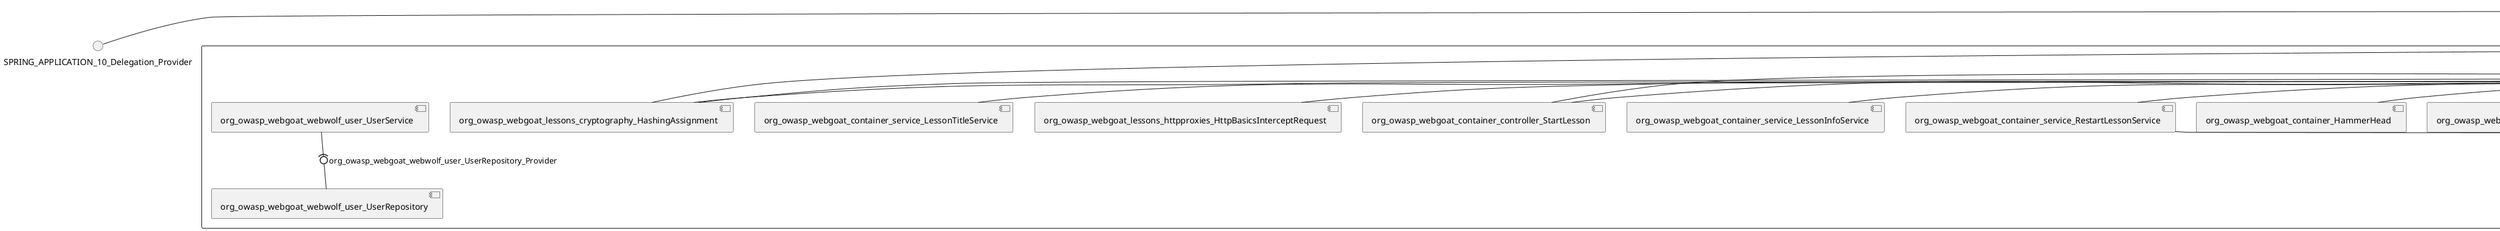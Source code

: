 @startuml
skinparam fixCircleLabelOverlapping true
skinparam componentStyle uml2
() SPRING_APPLICATION_10_Delegation_Provider
() SPRING_APPLICATION_11_Delegation_Provider
() SPRING_APPLICATION_12_Delegation_Provider
() SPRING_APPLICATION_13_Delegation_Provider
() SPRING_APPLICATION_14_Delegation_Provider
() SPRING_APPLICATION_15_Delegation_Provider
() SPRING_APPLICATION_16_Delegation_Provider
() SPRING_APPLICATION_2_Delegation_Provider
() SPRING_APPLICATION_3_Delegation_Provider
() SPRING_APPLICATION_4_Delegation_Provider
() SPRING_APPLICATION_5_Delegation_Provider
() SPRING_APPLICATION_6_Delegation_Provider
() SPRING_APPLICATION_7_Delegation_Provider
() SPRING_APPLICATION_8_Delegation_Provider
() SPRING_APPLICATION_9_Delegation_Provider
() SPRING_APPLICATION_BypassRestrictions_FieldRestrictions_POST_Delegation_Provider
() SPRING_APPLICATION_BypassRestrictions_frontendValidation_POST_Delegation_Provider
() SPRING_APPLICATION_ChromeDevTools_dummy_POST_Delegation_Provider
() SPRING_APPLICATION_ChromeDevTools_network_POST_Delegation_Provider
() SPRING_APPLICATION_CrossSiteScriptingStored_stored_xss_POST_Delegation_Provider
() SPRING_APPLICATION_CrossSiteScriptingStored_stored_xss_follow_up_POST_Delegation_Provider
() SPRING_APPLICATION_CrossSiteScripting_attack1_POST_Delegation_Provider
() SPRING_APPLICATION_CrossSiteScripting_attack3_POST_Delegation_Provider
() SPRING_APPLICATION_CrossSiteScripting_attack4_POST_Delegation_Provider
() SPRING_APPLICATION_CrossSiteScripting_attack5a_GET_Delegation_Provider
() SPRING_APPLICATION_CrossSiteScripting_attack6a_POST_Delegation_Provider
() SPRING_APPLICATION_CrossSiteScripting_dom_follow_up_POST_Delegation_Provider
() SPRING_APPLICATION_CrossSiteScripting_phone_home_xss_POST_Delegation_Provider
() SPRING_APPLICATION_CrossSiteScripting_quiz_GET_POST_Delegation_Provider
() SPRING_APPLICATION_Delegation_Provider
() SPRING_APPLICATION_GET_10_Delegation_Provider
() SPRING_APPLICATION_GET_11_Delegation_Provider
() SPRING_APPLICATION_GET_2_Delegation_Provider
() SPRING_APPLICATION_GET_3_Delegation_Provider
() SPRING_APPLICATION_GET_4_Delegation_Provider
() SPRING_APPLICATION_GET_5_Delegation_Provider
() SPRING_APPLICATION_GET_6_Delegation_Provider
() SPRING_APPLICATION_GET_7_Delegation_Provider
() SPRING_APPLICATION_GET_8_Delegation_Provider
() SPRING_APPLICATION_GET_9_Delegation_Provider
() SPRING_APPLICATION_GET_Delegation_Provider
() SPRING_APPLICATION_HtmlTampering_task_POST_Delegation_Provider
() SPRING_APPLICATION_HttpBasics_attack1_POST_Delegation_Provider
() SPRING_APPLICATION_HttpBasics_attack2_POST_Delegation_Provider
() SPRING_APPLICATION_IDOR_diff_attributes_POST_Delegation_Provider
() SPRING_APPLICATION_IDOR_login_POST_Delegation_Provider
() SPRING_APPLICATION_IDOR_profile_alt_path_POST_Delegation_Provider
() SPRING_APPLICATION_InsecureDeserialization_task_POST_Delegation_Provider
() SPRING_APPLICATION_InsecureLogin_Delegation_Provider
() SPRING_APPLICATION_JWT_decode_POST_Delegation_Provider
() SPRING_APPLICATION_JWT_jku_Delegation_Provider
() SPRING_APPLICATION_JWT_kid_Delegation_Provider
() SPRING_APPLICATION_JWT_quiz_GET_POST_Delegation_Provider
() SPRING_APPLICATION_JWT_refresh_Delegation_Provider
() SPRING_APPLICATION_JWT_secret_POST_Delegation_Provider
() SPRING_APPLICATION_JWT_votings_Delegation_Provider
() SPRING_APPLICATION_LogSpoofing_log_bleeding_POST_Delegation_Provider
() SPRING_APPLICATION_LogSpoofing_log_spoofing_POST_Delegation_Provider
() SPRING_APPLICATION_POST_10_Delegation_Provider
() SPRING_APPLICATION_POST_11_Delegation_Provider
() SPRING_APPLICATION_POST_12_Delegation_Provider
() SPRING_APPLICATION_POST_13_Delegation_Provider
() SPRING_APPLICATION_POST_14_Delegation_Provider
() SPRING_APPLICATION_POST_15_Delegation_Provider
() SPRING_APPLICATION_POST_16_Delegation_Provider
() SPRING_APPLICATION_POST_17_Delegation_Provider
() SPRING_APPLICATION_POST_18_Delegation_Provider
() SPRING_APPLICATION_POST_2_Delegation_Provider
() SPRING_APPLICATION_POST_3_Delegation_Provider
() SPRING_APPLICATION_POST_4_Delegation_Provider
() SPRING_APPLICATION_POST_5_Delegation_Provider
() SPRING_APPLICATION_POST_6_Delegation_Provider
() SPRING_APPLICATION_POST_7_Delegation_Provider
() SPRING_APPLICATION_POST_8_Delegation_Provider
() SPRING_APPLICATION_POST_9_Delegation_Provider
() SPRING_APPLICATION_POST_Delegation_Provider
() SPRING_APPLICATION_PUT_Delegation_Provider
() SPRING_APPLICATION_PasswordReset_ForgotPassword_create_password_reset_link_POST_Delegation_Provider
() SPRING_APPLICATION_PasswordReset_SecurityQuestions_POST_Delegation_Provider
() SPRING_APPLICATION_PasswordReset_reset_Delegation_Provider
() SPRING_APPLICATION_PasswordReset_simple_mail_reset_POST_Delegation_Provider
() SPRING_APPLICATION_PathTraversal_profile_picture_GET_Delegation_Provider
() SPRING_APPLICATION_PathTraversal_profile_picture_fix_GET_Delegation_Provider
() SPRING_APPLICATION_PathTraversal_profile_upload_POST_Delegation_Provider
() SPRING_APPLICATION_PathTraversal_profile_upload_fix_POST_Delegation_Provider
() SPRING_APPLICATION_PathTraversal_profile_upload_remove_user_input_POST_Delegation_Provider
() SPRING_APPLICATION_PathTraversal_random_POST_Delegation_Provider
() SPRING_APPLICATION_PathTraversal_random_picture_GET_Delegation_Provider
() SPRING_APPLICATION_PathTraversal_zip_slip_Delegation_Provider
() SPRING_APPLICATION_SSRF_task1_POST_Delegation_Provider
() SPRING_APPLICATION_SSRF_task2_POST_Delegation_Provider
() SPRING_APPLICATION_SecurePasswords_assignment_POST_Delegation_Provider
() SPRING_APPLICATION_SqlInjectionAdvanced_attack6a_POST_Delegation_Provider
() SPRING_APPLICATION_SqlInjectionAdvanced_attack6b_POST_Delegation_Provider
() SPRING_APPLICATION_SqlInjectionAdvanced_challenge_Login_POST_Delegation_Provider
() SPRING_APPLICATION_SqlInjectionAdvanced_challenge_PUT_Delegation_Provider
() SPRING_APPLICATION_SqlInjectionAdvanced_quiz_GET_POST_Delegation_Provider
() SPRING_APPLICATION_SqlInjectionMitigations_attack10a_POST_Delegation_Provider
() SPRING_APPLICATION_SqlInjectionMitigations_attack10b_POST_Delegation_Provider
() SPRING_APPLICATION_SqlInjectionMitigations_attack12a_POST_Delegation_Provider
() SPRING_APPLICATION_SqlInjectionMitigations_servers_GET_Delegation_Provider
() SPRING_APPLICATION_SqlInjection_assignment5a_POST_Delegation_Provider
() SPRING_APPLICATION_SqlInjection_assignment5b_POST_Delegation_Provider
() SPRING_APPLICATION_SqlInjection_attack10_POST_Delegation_Provider
() SPRING_APPLICATION_SqlInjection_attack2_POST_Delegation_Provider
() SPRING_APPLICATION_SqlInjection_attack3_POST_Delegation_Provider
() SPRING_APPLICATION_SqlInjection_attack4_POST_Delegation_Provider
() SPRING_APPLICATION_SqlInjection_attack5_POST_Delegation_Provider
() SPRING_APPLICATION_SqlInjection_attack8_POST_Delegation_Provider
() SPRING_APPLICATION_SqlInjection_attack9_POST_Delegation_Provider
() SPRING_APPLICATION_SqlOnlyInputValidationOnKeywords_attack_POST_Delegation_Provider
() SPRING_APPLICATION_SqlOnlyInputValidation_attack_POST_Delegation_Provider
() SPRING_APPLICATION_VulnerableComponents_attack1_POST_Delegation_Provider
() SPRING_APPLICATION_WebWolf_GET_Delegation_Provider
() SPRING_APPLICATION_WebWolf_landing_Delegation_Provider
() SPRING_APPLICATION_WebWolf_mail_Delegation_Provider
() SPRING_APPLICATION_challenge_1_POST_Delegation_Provider
() SPRING_APPLICATION_challenge_5_POST_Delegation_Provider
() SPRING_APPLICATION_challenge_7_Delegation_Provider
() SPRING_APPLICATION_challenge_8_Delegation_Provider
() SPRING_APPLICATION_challenge_logo_Delegation_Provider
() SPRING_APPLICATION_cia_quiz_GET_POST_Delegation_Provider
() SPRING_APPLICATION_clientSideFiltering_attack1_POST_Delegation_Provider
() SPRING_APPLICATION_clientSideFiltering_challenge_store_coupons_GET_Delegation_Provider
() SPRING_APPLICATION_clientSideFiltering_getItForFree_POST_Delegation_Provider
() SPRING_APPLICATION_clientSideFiltering_salaries_GET_Delegation_Provider
() SPRING_APPLICATION_crypto_encoding_basic_auth_POST_Delegation_Provider
() SPRING_APPLICATION_crypto_encoding_xor_POST_Delegation_Provider
() SPRING_APPLICATION_crypto_hashing_POST_Delegation_Provider
() SPRING_APPLICATION_crypto_secure_defaults_POST_Delegation_Provider
() SPRING_APPLICATION_crypto_signing_verify_POST_Delegation_Provider
() SPRING_APPLICATION_csrf_feedback_message_POST_Delegation_Provider
() SPRING_APPLICATION_csrf_review_POST_Delegation_Provider
() SPRING_APPLICATION_files_GET_Delegation_Provider
() SPRING_APPLICATION_fileupload_POST_Delegation_Provider
() SPRING_APPLICATION_jwt_Delegation_Provider
() SPRING_APPLICATION_landing_Delegation_Provider
() SPRING_APPLICATION_lesson_template_Delegation_Provider
() SPRING_APPLICATION_login_oauth_mvc_GET_Delegation_Provider
() SPRING_APPLICATION_mail_DELETE_GET_POST_Delegation_Provider
() SPRING_APPLICATION_register_mvc_POST_Delegation_Provider
() SPRING_APPLICATION_registration_GET_Delegation_Provider
() SPRING_APPLICATION_requests_GET_Delegation_Provider
() SPRING_APPLICATION_scoreboard_data_GET_Delegation_Provider
() SPRING_APPLICATION_server_directory_GET_Delegation_Provider
() SPRING_APPLICATION_service_debug_labels_mvc_Delegation_Provider
() SPRING_APPLICATION_service_lessonoverview_mvc_Delegation_Provider
() SPRING_APPLICATION_xxe_comments_GET_Delegation_Provider
rectangle System {
[org_owasp_webgoat_container_HammerHead] [[webgoat-webgoat.repository#_r7yyoiLhEe-92_YOZ8IZgA]]
[org_owasp_webgoat_container_WebWolfRedirect] [[webgoat-webgoat.repository#_r7yyoiLhEe-92_YOZ8IZgA]]
[org_owasp_webgoat_container_controller_StartLesson] [[webgoat-webgoat.repository#_r7yyoiLhEe-92_YOZ8IZgA]]
[org_owasp_webgoat_container_controller_Welcome] [[webgoat-webgoat.repository#_r7yyoiLhEe-92_YOZ8IZgA]]
[org_owasp_webgoat_container_i18n_PluginMessages_Provider] [[webgoat-webgoat.repository#_r7yyoiLhEe-92_YOZ8IZgA]]
[org_owasp_webgoat_container_service_EnvironmentService] [[webgoat-webgoat.repository#_r7yyoiLhEe-92_YOZ8IZgA]]
[org_owasp_webgoat_container_service_HintService] [[webgoat-webgoat.repository#_r7yyoiLhEe-92_YOZ8IZgA]]
[org_owasp_webgoat_container_service_LabelDebugService] [[webgoat-webgoat.repository#_r7yyoiLhEe-92_YOZ8IZgA]]
[org_owasp_webgoat_container_service_LabelService] [[webgoat-webgoat.repository#_r7yyoiLhEe-92_YOZ8IZgA]]
[org_owasp_webgoat_container_service_LessonInfoService] [[webgoat-webgoat.repository#_r7yyoiLhEe-92_YOZ8IZgA]]
[org_owasp_webgoat_container_service_LessonMenuService] [[webgoat-webgoat.repository#_r7yyoiLhEe-92_YOZ8IZgA]]
[org_owasp_webgoat_container_service_LessonProgressService] [[webgoat-webgoat.repository#_r7yyoiLhEe-92_YOZ8IZgA]]
[org_owasp_webgoat_container_service_LessonTitleService] [[webgoat-webgoat.repository#_r7yyoiLhEe-92_YOZ8IZgA]]
[org_owasp_webgoat_container_service_ReportCardService] [[webgoat-webgoat.repository#_r7yyoiLhEe-92_YOZ8IZgA]]
[org_owasp_webgoat_container_service_RestartLessonService] [[webgoat-webgoat.repository#_r7yyoiLhEe-92_YOZ8IZgA]]
[org_owasp_webgoat_container_service_SessionService] [[webgoat-webgoat.repository#_r7yyoiLhEe-92_YOZ8IZgA]]
[org_owasp_webgoat_container_session_UserSessionData_Provider] [[webgoat-webgoat.repository#_r7yyoiLhEe-92_YOZ8IZgA]]
[org_owasp_webgoat_container_session_WebSession_Provider] [[webgoat-webgoat.repository#_r7yyoiLhEe-92_YOZ8IZgA]]
[org_owasp_webgoat_container_users_RegistrationController] [[webgoat-webgoat.repository#_r7yyoiLhEe-92_YOZ8IZgA]]
[org_owasp_webgoat_container_users_Scoreboard] [[webgoat-webgoat.repository#_r7yyoiLhEe-92_YOZ8IZgA]]
[org_owasp_webgoat_container_users_UserRepository] [[webgoat-webgoat.repository#_r7yyoiLhEe-92_YOZ8IZgA]]
[org_owasp_webgoat_container_users_UserService] [[webgoat-webgoat.repository#_r7yyoiLhEe-92_YOZ8IZgA]]
[org_owasp_webgoat_container_users_UserTrackerRepository] [[webgoat-webgoat.repository#_r7yyoiLhEe-92_YOZ8IZgA]]
[org_owasp_webgoat_lessons_authbypass_VerifyAccount] [[webgoat-webgoat.repository#_r7yyoiLhEe-92_YOZ8IZgA]]
[org_owasp_webgoat_lessons_bypassrestrictions_BypassRestrictionsFieldRestrictions] [[webgoat-webgoat.repository#_r7yyoiLhEe-92_YOZ8IZgA]]
[org_owasp_webgoat_lessons_bypassrestrictions_BypassRestrictionsFrontendValidation] [[webgoat-webgoat.repository#_r7yyoiLhEe-92_YOZ8IZgA]]
[org_owasp_webgoat_lessons_challenges_FlagController] [[webgoat-webgoat.repository#_r7yyoiLhEe-92_YOZ8IZgA]]
[org_owasp_webgoat_lessons_challenges_challenge1_Assignment1] [[webgoat-webgoat.repository#_r7yyoiLhEe-92_YOZ8IZgA]]
[org_owasp_webgoat_lessons_challenges_challenge1_ImageServlet] [[webgoat-webgoat.repository#_r7yyoiLhEe-92_YOZ8IZgA]]
[org_owasp_webgoat_lessons_challenges_challenge5_Assignment5] [[webgoat-webgoat.repository#_r7yyoiLhEe-92_YOZ8IZgA]]
[org_owasp_webgoat_lessons_challenges_challenge7_Assignment7] [[webgoat-webgoat.repository#_r7yyoiLhEe-92_YOZ8IZgA]]
[org_owasp_webgoat_lessons_challenges_challenge8_Assignment8] [[webgoat-webgoat.repository#_r7yyoiLhEe-92_YOZ8IZgA]]
[org_owasp_webgoat_lessons_chromedevtools_NetworkDummy] [[webgoat-webgoat.repository#_r7yyoiLhEe-92_YOZ8IZgA]]
[org_owasp_webgoat_lessons_chromedevtools_NetworkLesson] [[webgoat-webgoat.repository#_r7yyoiLhEe-92_YOZ8IZgA]]
[org_owasp_webgoat_lessons_cia_CIAQuiz] [[webgoat-webgoat.repository#_r7yyoiLhEe-92_YOZ8IZgA]]
[org_owasp_webgoat_lessons_clientsidefiltering_ClientSideFilteringAssignment] [[webgoat-webgoat.repository#_r7yyoiLhEe-92_YOZ8IZgA]]
[org_owasp_webgoat_lessons_clientsidefiltering_ClientSideFilteringFreeAssignment] [[webgoat-webgoat.repository#_r7yyoiLhEe-92_YOZ8IZgA]]
[org_owasp_webgoat_lessons_clientsidefiltering_Salaries] [[webgoat-webgoat.repository#_r7yyoiLhEe-92_YOZ8IZgA]]
[org_owasp_webgoat_lessons_clientsidefiltering_ShopEndpoint] [[webgoat-webgoat.repository#_r7yyoiLhEe-92_YOZ8IZgA]]
[org_owasp_webgoat_lessons_cryptography_EncodingAssignment] [[webgoat-webgoat.repository#_r7yyoiLhEe-92_YOZ8IZgA]]
[org_owasp_webgoat_lessons_cryptography_HashingAssignment] [[webgoat-webgoat.repository#_r7yyoiLhEe-92_YOZ8IZgA]]
[org_owasp_webgoat_lessons_cryptography_SecureDefaultsAssignment] [[webgoat-webgoat.repository#_r7yyoiLhEe-92_YOZ8IZgA]]
[org_owasp_webgoat_lessons_cryptography_SigningAssignment] [[webgoat-webgoat.repository#_r7yyoiLhEe-92_YOZ8IZgA]]
[org_owasp_webgoat_lessons_cryptography_XOREncodingAssignment] [[webgoat-webgoat.repository#_r7yyoiLhEe-92_YOZ8IZgA]]
[org_owasp_webgoat_lessons_csrf_CSRFConfirmFlag1] [[webgoat-webgoat.repository#_r7yyoiLhEe-92_YOZ8IZgA]]
[org_owasp_webgoat_lessons_csrf_CSRFFeedback] [[webgoat-webgoat.repository#_r7yyoiLhEe-92_YOZ8IZgA]]
[org_owasp_webgoat_lessons_csrf_CSRFGetFlag] [[webgoat-webgoat.repository#_r7yyoiLhEe-92_YOZ8IZgA]]
[org_owasp_webgoat_lessons_csrf_CSRFLogin] [[webgoat-webgoat.repository#_r7yyoiLhEe-92_YOZ8IZgA]]
[org_owasp_webgoat_lessons_csrf_ForgedReviews] [[webgoat-webgoat.repository#_r7yyoiLhEe-92_YOZ8IZgA]]
[org_owasp_webgoat_lessons_csrf_ObjectMapper_Provider] [[webgoat-webgoat.repository#_r7yyoiLhEe-92_YOZ8IZgA]]
[org_owasp_webgoat_lessons_deserialization_InsecureDeserializationTask] [[webgoat-webgoat.repository#_r7yyoiLhEe-92_YOZ8IZgA]]
[org_owasp_webgoat_lessons_hijacksession_HijackSessionAssignment] [[webgoat-webgoat.repository#_r7yyoiLhEe-92_YOZ8IZgA]]
[org_owasp_webgoat_lessons_hijacksession_cas_HijackSessionAuthenticationProvider] [[webgoat-webgoat.repository#_r7yyoiLhEe-92_YOZ8IZgA]]
[org_owasp_webgoat_lessons_htmltampering_HtmlTamperingTask] [[webgoat-webgoat.repository#_r7yyoiLhEe-92_YOZ8IZgA]]
[org_owasp_webgoat_lessons_httpbasics_HttpBasicsLesson] [[webgoat-webgoat.repository#_r7yyoiLhEe-92_YOZ8IZgA]]
[org_owasp_webgoat_lessons_httpbasics_HttpBasicsQuiz] [[webgoat-webgoat.repository#_r7yyoiLhEe-92_YOZ8IZgA]]
[org_owasp_webgoat_lessons_httpproxies_HttpBasicsInterceptRequest] [[webgoat-webgoat.repository#_r7yyoiLhEe-92_YOZ8IZgA]]
[org_owasp_webgoat_lessons_idor_IDORDiffAttributes] [[webgoat-webgoat.repository#_r7yyoiLhEe-92_YOZ8IZgA]]
[org_owasp_webgoat_lessons_idor_IDOREditOtherProfile] [[webgoat-webgoat.repository#_r7yyoiLhEe-92_YOZ8IZgA]]
[org_owasp_webgoat_lessons_idor_IDORLogin] [[webgoat-webgoat.repository#_r7yyoiLhEe-92_YOZ8IZgA]]
[org_owasp_webgoat_lessons_idor_IDORViewOtherProfile] [[webgoat-webgoat.repository#_r7yyoiLhEe-92_YOZ8IZgA]]
[org_owasp_webgoat_lessons_idor_IDORViewOwnProfile] [[webgoat-webgoat.repository#_r7yyoiLhEe-92_YOZ8IZgA]]
[org_owasp_webgoat_lessons_idor_IDORViewOwnProfileAltUrl] [[webgoat-webgoat.repository#_r7yyoiLhEe-92_YOZ8IZgA]]
[org_owasp_webgoat_lessons_insecurelogin_InsecureLoginTask] [[webgoat-webgoat.repository#_r7yyoiLhEe-92_YOZ8IZgA]]
[org_owasp_webgoat_lessons_jwt_JWTDecodeEndpoint] [[webgoat-webgoat.repository#_r7yyoiLhEe-92_YOZ8IZgA]]
[org_owasp_webgoat_lessons_jwt_JWTQuiz] [[webgoat-webgoat.repository#_r7yyoiLhEe-92_YOZ8IZgA]]
[org_owasp_webgoat_lessons_jwt_JWTRefreshEndpoint] [[webgoat-webgoat.repository#_r7yyoiLhEe-92_YOZ8IZgA]]
[org_owasp_webgoat_lessons_jwt_JWTSecretKeyEndpoint] [[webgoat-webgoat.repository#_r7yyoiLhEe-92_YOZ8IZgA]]
[org_owasp_webgoat_lessons_jwt_JWTVotesEndpoint] [[webgoat-webgoat.repository#_r7yyoiLhEe-92_YOZ8IZgA]]
[org_owasp_webgoat_lessons_jwt_claimmisuse_JWTHeaderJKUEndpoint] [[webgoat-webgoat.repository#_r7yyoiLhEe-92_YOZ8IZgA]]
[org_owasp_webgoat_lessons_jwt_claimmisuse_JWTHeaderKIDEndpoint] [[webgoat-webgoat.repository#_r7yyoiLhEe-92_YOZ8IZgA]]
[org_owasp_webgoat_lessons_lessontemplate_SampleAttack] [[webgoat-webgoat.repository#_r7yyoiLhEe-92_YOZ8IZgA]]
[org_owasp_webgoat_lessons_logging_LogBleedingTask] [[webgoat-webgoat.repository#_r7yyoiLhEe-92_YOZ8IZgA]]
[org_owasp_webgoat_lessons_logging_LogSpoofingTask] [[webgoat-webgoat.repository#_r7yyoiLhEe-92_YOZ8IZgA]]
[org_owasp_webgoat_lessons_missingac_MissingFunctionACHiddenMenus] [[webgoat-webgoat.repository#_r7yyoiLhEe-92_YOZ8IZgA]]
[org_owasp_webgoat_lessons_missingac_MissingFunctionACUsers] [[webgoat-webgoat.repository#_r7yyoiLhEe-92_YOZ8IZgA]]
[org_owasp_webgoat_lessons_missingac_MissingFunctionACYourHash] [[webgoat-webgoat.repository#_r7yyoiLhEe-92_YOZ8IZgA]]
[org_owasp_webgoat_lessons_missingac_MissingFunctionACYourHashAdmin] [[webgoat-webgoat.repository#_r7yyoiLhEe-92_YOZ8IZgA]]
[org_owasp_webgoat_lessons_passwordreset_QuestionsAssignment] [[webgoat-webgoat.repository#_r7yyoiLhEe-92_YOZ8IZgA]]
[org_owasp_webgoat_lessons_passwordreset_ResetLinkAssignment] [[webgoat-webgoat.repository#_r7yyoiLhEe-92_YOZ8IZgA]]
[org_owasp_webgoat_lessons_passwordreset_ResetLinkAssignmentForgotPassword] [[webgoat-webgoat.repository#_r7yyoiLhEe-92_YOZ8IZgA]]
[org_owasp_webgoat_lessons_passwordreset_SecurityQuestionAssignment] [[webgoat-webgoat.repository#_r7yyoiLhEe-92_YOZ8IZgA]]
[org_owasp_webgoat_lessons_passwordreset_SimpleMailAssignment] [[webgoat-webgoat.repository#_r7yyoiLhEe-92_YOZ8IZgA]]
[org_owasp_webgoat_lessons_passwordreset_TriedQuestions] [[webgoat-webgoat.repository#_r7yyoiLhEe-92_YOZ8IZgA]]
[org_owasp_webgoat_lessons_pathtraversal_ProfileUpload] [[webgoat-webgoat.repository#_r7yyoiLhEe-92_YOZ8IZgA]]
[org_owasp_webgoat_lessons_pathtraversal_ProfileUploadFix] [[webgoat-webgoat.repository#_r7yyoiLhEe-92_YOZ8IZgA]]
[org_owasp_webgoat_lessons_pathtraversal_ProfileUploadRemoveUserInput] [[webgoat-webgoat.repository#_r7yyoiLhEe-92_YOZ8IZgA]]
[org_owasp_webgoat_lessons_pathtraversal_ProfileUploadRetrieval] [[webgoat-webgoat.repository#_r7yyoiLhEe-92_YOZ8IZgA]]
[org_owasp_webgoat_lessons_pathtraversal_ProfileZipSlip] [[webgoat-webgoat.repository#_r7yyoiLhEe-92_YOZ8IZgA]]
[org_owasp_webgoat_lessons_securepasswords_SecurePasswordsAssignment] [[webgoat-webgoat.repository#_r7yyoiLhEe-92_YOZ8IZgA]]
[org_owasp_webgoat_lessons_spoofcookie_SpoofCookieAssignment] [[webgoat-webgoat.repository#_r7yyoiLhEe-92_YOZ8IZgA]]
[org_owasp_webgoat_lessons_sqlinjection_advanced_SqlInjectionChallenge] [[webgoat-webgoat.repository#_r7yyoiLhEe-92_YOZ8IZgA]]
[org_owasp_webgoat_lessons_sqlinjection_advanced_SqlInjectionChallengeLogin] [[webgoat-webgoat.repository#_r7yyoiLhEe-92_YOZ8IZgA]]
[org_owasp_webgoat_lessons_sqlinjection_advanced_SqlInjectionLesson6a] [[webgoat-webgoat.repository#_r7yyoiLhEe-92_YOZ8IZgA]]
[org_owasp_webgoat_lessons_sqlinjection_advanced_SqlInjectionLesson6b] [[webgoat-webgoat.repository#_r7yyoiLhEe-92_YOZ8IZgA]]
[org_owasp_webgoat_lessons_sqlinjection_advanced_SqlInjectionQuiz] [[webgoat-webgoat.repository#_r7yyoiLhEe-92_YOZ8IZgA]]
[org_owasp_webgoat_lessons_sqlinjection_introduction_SqlInjectionLesson10] [[webgoat-webgoat.repository#_r7yyoiLhEe-92_YOZ8IZgA]]
[org_owasp_webgoat_lessons_sqlinjection_introduction_SqlInjectionLesson2] [[webgoat-webgoat.repository#_r7yyoiLhEe-92_YOZ8IZgA]]
[org_owasp_webgoat_lessons_sqlinjection_introduction_SqlInjectionLesson3] [[webgoat-webgoat.repository#_r7yyoiLhEe-92_YOZ8IZgA]]
[org_owasp_webgoat_lessons_sqlinjection_introduction_SqlInjectionLesson4] [[webgoat-webgoat.repository#_r7yyoiLhEe-92_YOZ8IZgA]]
[org_owasp_webgoat_lessons_sqlinjection_introduction_SqlInjectionLesson5] [[webgoat-webgoat.repository#_r7yyoiLhEe-92_YOZ8IZgA]]
[org_owasp_webgoat_lessons_sqlinjection_introduction_SqlInjectionLesson5a] [[webgoat-webgoat.repository#_r7yyoiLhEe-92_YOZ8IZgA]]
[org_owasp_webgoat_lessons_sqlinjection_introduction_SqlInjectionLesson5b] [[webgoat-webgoat.repository#_r7yyoiLhEe-92_YOZ8IZgA]]
[org_owasp_webgoat_lessons_sqlinjection_introduction_SqlInjectionLesson8] [[webgoat-webgoat.repository#_r7yyoiLhEe-92_YOZ8IZgA]]
[org_owasp_webgoat_lessons_sqlinjection_introduction_SqlInjectionLesson9] [[webgoat-webgoat.repository#_r7yyoiLhEe-92_YOZ8IZgA]]
[org_owasp_webgoat_lessons_sqlinjection_mitigation_Servers] [[webgoat-webgoat.repository#_r7yyoiLhEe-92_YOZ8IZgA]]
[org_owasp_webgoat_lessons_sqlinjection_mitigation_SqlInjectionLesson10a] [[webgoat-webgoat.repository#_r7yyoiLhEe-92_YOZ8IZgA]]
[org_owasp_webgoat_lessons_sqlinjection_mitigation_SqlInjectionLesson10b] [[webgoat-webgoat.repository#_r7yyoiLhEe-92_YOZ8IZgA]]
[org_owasp_webgoat_lessons_sqlinjection_mitigation_SqlInjectionLesson13] [[webgoat-webgoat.repository#_r7yyoiLhEe-92_YOZ8IZgA]]
[org_owasp_webgoat_lessons_sqlinjection_mitigation_SqlOnlyInputValidation] [[webgoat-webgoat.repository#_r7yyoiLhEe-92_YOZ8IZgA]]
[org_owasp_webgoat_lessons_sqlinjection_mitigation_SqlOnlyInputValidationOnKeywords] [[webgoat-webgoat.repository#_r7yyoiLhEe-92_YOZ8IZgA]]
[org_owasp_webgoat_lessons_ssrf_SSRFTask1] [[webgoat-webgoat.repository#_r7yyoiLhEe-92_YOZ8IZgA]]
[org_owasp_webgoat_lessons_ssrf_SSRFTask2] [[webgoat-webgoat.repository#_r7yyoiLhEe-92_YOZ8IZgA]]
[org_owasp_webgoat_lessons_vulnerablecomponents_VulnerableComponentsLesson] [[webgoat-webgoat.repository#_r7yyoiLhEe-92_YOZ8IZgA]]
[org_owasp_webgoat_lessons_webwolfintroduction_LandingAssignment] [[webgoat-webgoat.repository#_r7yyoiLhEe-92_YOZ8IZgA]]
[org_owasp_webgoat_lessons_webwolfintroduction_MailAssignment] [[webgoat-webgoat.repository#_r7yyoiLhEe-92_YOZ8IZgA]]
[org_owasp_webgoat_lessons_xss_CrossSiteScriptingLesson1] [[webgoat-webgoat.repository#_r7yyoiLhEe-92_YOZ8IZgA]]
[org_owasp_webgoat_lessons_xss_CrossSiteScriptingLesson3] [[webgoat-webgoat.repository#_r7yyoiLhEe-92_YOZ8IZgA]]
[org_owasp_webgoat_lessons_xss_CrossSiteScriptingLesson4] [[webgoat-webgoat.repository#_r7yyoiLhEe-92_YOZ8IZgA]]
[org_owasp_webgoat_lessons_xss_CrossSiteScriptingLesson5a] [[webgoat-webgoat.repository#_r7yyoiLhEe-92_YOZ8IZgA]]
[org_owasp_webgoat_lessons_xss_CrossSiteScriptingLesson6a] [[webgoat-webgoat.repository#_r7yyoiLhEe-92_YOZ8IZgA]]
[org_owasp_webgoat_lessons_xss_CrossSiteScriptingQuiz] [[webgoat-webgoat.repository#_r7yyoiLhEe-92_YOZ8IZgA]]
[org_owasp_webgoat_lessons_xss_DOMCrossSiteScripting] [[webgoat-webgoat.repository#_r7yyoiLhEe-92_YOZ8IZgA]]
[org_owasp_webgoat_lessons_xss_DOMCrossSiteScriptingVerifier] [[webgoat-webgoat.repository#_r7yyoiLhEe-92_YOZ8IZgA]]
[org_owasp_webgoat_lessons_xss_stored_StoredCrossSiteScriptingVerifier] [[webgoat-webgoat.repository#_r7yyoiLhEe-92_YOZ8IZgA]]
[org_owasp_webgoat_lessons_xss_stored_StoredXssComments] [[webgoat-webgoat.repository#_r7yyoiLhEe-92_YOZ8IZgA]]
[org_owasp_webgoat_lessons_xxe_BlindSendFileAssignment] [[webgoat-webgoat.repository#_r7yyoiLhEe-92_YOZ8IZgA]]
[org_owasp_webgoat_lessons_xxe_CommentsCache] [[webgoat-webgoat.repository#_r7yyoiLhEe-92_YOZ8IZgA]]
[org_owasp_webgoat_lessons_xxe_CommentsEndpoint] [[webgoat-webgoat.repository#_r7yyoiLhEe-92_YOZ8IZgA]]
[org_owasp_webgoat_lessons_xxe_ContentTypeAssignment] [[webgoat-webgoat.repository#_r7yyoiLhEe-92_YOZ8IZgA]]
[org_owasp_webgoat_lessons_xxe_SimpleXXE] [[webgoat-webgoat.repository#_r7yyoiLhEe-92_YOZ8IZgA]]
[org_owasp_webgoat_webwolf_FileServer] [[webgoat-webgoat.repository#_r7yyoiLhEe-92_YOZ8IZgA]]
[org_owasp_webgoat_webwolf_jwt_JWTController] [[webgoat-webgoat.repository#_r7yyoiLhEe-92_YOZ8IZgA]]
[org_owasp_webgoat_webwolf_mailbox_MailboxController] [[webgoat-webgoat.repository#_r7yyoiLhEe-92_YOZ8IZgA]]
[org_owasp_webgoat_webwolf_mailbox_MailboxRepository] [[webgoat-webgoat.repository#_r7yyoiLhEe-92_YOZ8IZgA]]
[org_owasp_webgoat_webwolf_requests_LandingPage] [[webgoat-webgoat.repository#_r7yyoiLhEe-92_YOZ8IZgA]]
[org_owasp_webgoat_webwolf_requests_Requests] [[webgoat-webgoat.repository#_r7yyoiLhEe-92_YOZ8IZgA]]
[org_owasp_webgoat_webwolf_user_UserRepository] [[webgoat-webgoat.repository#_r7yyoiLhEe-92_YOZ8IZgA]]
[org_owasp_webgoat_webwolf_user_UserService] [[webgoat-webgoat.repository#_r7yyoiLhEe-92_YOZ8IZgA]]
port SPRING_APPLICATION_10_Provider
SPRING_APPLICATION_10_Delegation_Provider - SPRING_APPLICATION_10_Provider
SPRING_APPLICATION_10_Provider - [org_owasp_webgoat_lessons_xxe_SimpleXXE]
port SPRING_APPLICATION_11_Provider
SPRING_APPLICATION_11_Delegation_Provider - SPRING_APPLICATION_11_Provider
SPRING_APPLICATION_11_Provider - [org_owasp_webgoat_container_controller_StartLesson]
port SPRING_APPLICATION_12_Provider
SPRING_APPLICATION_12_Delegation_Provider - SPRING_APPLICATION_12_Provider
SPRING_APPLICATION_12_Provider - [org_owasp_webgoat_lessons_cryptography_HashingAssignment]
port SPRING_APPLICATION_13_Provider
SPRING_APPLICATION_13_Delegation_Provider - SPRING_APPLICATION_13_Provider
SPRING_APPLICATION_13_Provider - [org_owasp_webgoat_container_service_LabelDebugService]
port SPRING_APPLICATION_14_Provider
SPRING_APPLICATION_14_Delegation_Provider - SPRING_APPLICATION_14_Provider
SPRING_APPLICATION_14_Provider - [org_owasp_webgoat_lessons_cryptography_HashingAssignment]
port SPRING_APPLICATION_15_Provider
SPRING_APPLICATION_15_Delegation_Provider - SPRING_APPLICATION_15_Provider
SPRING_APPLICATION_15_Provider - [org_owasp_webgoat_lessons_cryptography_SigningAssignment]
port SPRING_APPLICATION_16_Provider
SPRING_APPLICATION_16_Delegation_Provider - SPRING_APPLICATION_16_Provider
SPRING_APPLICATION_16_Provider - [org_owasp_webgoat_container_service_LessonTitleService]
port SPRING_APPLICATION_2_Provider
SPRING_APPLICATION_2_Delegation_Provider - SPRING_APPLICATION_2_Provider
SPRING_APPLICATION_2_Provider - [org_owasp_webgoat_lessons_httpproxies_HttpBasicsInterceptRequest]
port SPRING_APPLICATION_3_Provider
SPRING_APPLICATION_3_Delegation_Provider - SPRING_APPLICATION_3_Provider
SPRING_APPLICATION_3_Provider - [org_owasp_webgoat_container_service_LessonInfoService]
port SPRING_APPLICATION_4_Provider
SPRING_APPLICATION_4_Delegation_Provider - SPRING_APPLICATION_4_Provider
SPRING_APPLICATION_4_Provider - [org_owasp_webgoat_container_service_RestartLessonService]
port SPRING_APPLICATION_5_Provider
SPRING_APPLICATION_5_Delegation_Provider - SPRING_APPLICATION_5_Provider
SPRING_APPLICATION_5_Provider - [org_owasp_webgoat_container_HammerHead]
port SPRING_APPLICATION_6_Provider
SPRING_APPLICATION_6_Delegation_Provider - SPRING_APPLICATION_6_Provider
SPRING_APPLICATION_6_Provider - [org_owasp_webgoat_lessons_jwt_JWTSecretKeyEndpoint]
port SPRING_APPLICATION_7_Provider
SPRING_APPLICATION_7_Delegation_Provider - SPRING_APPLICATION_7_Provider
SPRING_APPLICATION_7_Provider - [org_owasp_webgoat_container_service_SessionService]
port SPRING_APPLICATION_8_Provider
SPRING_APPLICATION_8_Delegation_Provider - SPRING_APPLICATION_8_Provider
SPRING_APPLICATION_8_Provider - [org_owasp_webgoat_container_service_LessonMenuService]
port SPRING_APPLICATION_9_Provider
SPRING_APPLICATION_9_Delegation_Provider - SPRING_APPLICATION_9_Provider
SPRING_APPLICATION_9_Provider - [org_owasp_webgoat_container_controller_StartLesson]
port SPRING_APPLICATION_BypassRestrictions_FieldRestrictions_POST_Provider
SPRING_APPLICATION_BypassRestrictions_FieldRestrictions_POST_Delegation_Provider - SPRING_APPLICATION_BypassRestrictions_FieldRestrictions_POST_Provider
SPRING_APPLICATION_BypassRestrictions_FieldRestrictions_POST_Provider - [org_owasp_webgoat_lessons_bypassrestrictions_BypassRestrictionsFieldRestrictions]
port SPRING_APPLICATION_BypassRestrictions_frontendValidation_POST_Provider
SPRING_APPLICATION_BypassRestrictions_frontendValidation_POST_Delegation_Provider - SPRING_APPLICATION_BypassRestrictions_frontendValidation_POST_Provider
SPRING_APPLICATION_BypassRestrictions_frontendValidation_POST_Provider - [org_owasp_webgoat_lessons_bypassrestrictions_BypassRestrictionsFrontendValidation]
port SPRING_APPLICATION_ChromeDevTools_dummy_POST_Provider
SPRING_APPLICATION_ChromeDevTools_dummy_POST_Delegation_Provider - SPRING_APPLICATION_ChromeDevTools_dummy_POST_Provider
SPRING_APPLICATION_ChromeDevTools_dummy_POST_Provider - [org_owasp_webgoat_lessons_chromedevtools_NetworkDummy]
port SPRING_APPLICATION_ChromeDevTools_network_POST_Provider
SPRING_APPLICATION_ChromeDevTools_network_POST_Delegation_Provider - SPRING_APPLICATION_ChromeDevTools_network_POST_Provider
SPRING_APPLICATION_ChromeDevTools_network_POST_Provider - [org_owasp_webgoat_lessons_chromedevtools_NetworkLesson]
port SPRING_APPLICATION_CrossSiteScriptingStored_stored_xss_POST_Provider
SPRING_APPLICATION_CrossSiteScriptingStored_stored_xss_POST_Delegation_Provider - SPRING_APPLICATION_CrossSiteScriptingStored_stored_xss_POST_Provider
SPRING_APPLICATION_CrossSiteScriptingStored_stored_xss_POST_Provider - [org_owasp_webgoat_lessons_xss_stored_StoredXssComments]
port SPRING_APPLICATION_CrossSiteScriptingStored_stored_xss_follow_up_POST_Provider
SPRING_APPLICATION_CrossSiteScriptingStored_stored_xss_follow_up_POST_Delegation_Provider - SPRING_APPLICATION_CrossSiteScriptingStored_stored_xss_follow_up_POST_Provider
SPRING_APPLICATION_CrossSiteScriptingStored_stored_xss_follow_up_POST_Provider - [org_owasp_webgoat_lessons_xss_stored_StoredCrossSiteScriptingVerifier]
port SPRING_APPLICATION_CrossSiteScripting_attack1_POST_Provider
SPRING_APPLICATION_CrossSiteScripting_attack1_POST_Delegation_Provider - SPRING_APPLICATION_CrossSiteScripting_attack1_POST_Provider
SPRING_APPLICATION_CrossSiteScripting_attack1_POST_Provider - [org_owasp_webgoat_lessons_xss_CrossSiteScriptingLesson1]
port SPRING_APPLICATION_CrossSiteScripting_attack3_POST_Provider
SPRING_APPLICATION_CrossSiteScripting_attack3_POST_Delegation_Provider - SPRING_APPLICATION_CrossSiteScripting_attack3_POST_Provider
SPRING_APPLICATION_CrossSiteScripting_attack3_POST_Provider - [org_owasp_webgoat_lessons_xss_CrossSiteScriptingLesson3]
port SPRING_APPLICATION_CrossSiteScripting_attack4_POST_Provider
SPRING_APPLICATION_CrossSiteScripting_attack4_POST_Delegation_Provider - SPRING_APPLICATION_CrossSiteScripting_attack4_POST_Provider
SPRING_APPLICATION_CrossSiteScripting_attack4_POST_Provider - [org_owasp_webgoat_lessons_xss_CrossSiteScriptingLesson4]
port SPRING_APPLICATION_CrossSiteScripting_attack5a_GET_Provider
SPRING_APPLICATION_CrossSiteScripting_attack5a_GET_Delegation_Provider - SPRING_APPLICATION_CrossSiteScripting_attack5a_GET_Provider
SPRING_APPLICATION_CrossSiteScripting_attack5a_GET_Provider - [org_owasp_webgoat_lessons_xss_CrossSiteScriptingLesson5a]
port SPRING_APPLICATION_CrossSiteScripting_attack6a_POST_Provider
SPRING_APPLICATION_CrossSiteScripting_attack6a_POST_Delegation_Provider - SPRING_APPLICATION_CrossSiteScripting_attack6a_POST_Provider
SPRING_APPLICATION_CrossSiteScripting_attack6a_POST_Provider - [org_owasp_webgoat_lessons_xss_CrossSiteScriptingLesson6a]
port SPRING_APPLICATION_CrossSiteScripting_dom_follow_up_POST_Provider
SPRING_APPLICATION_CrossSiteScripting_dom_follow_up_POST_Delegation_Provider - SPRING_APPLICATION_CrossSiteScripting_dom_follow_up_POST_Provider
SPRING_APPLICATION_CrossSiteScripting_dom_follow_up_POST_Provider - [org_owasp_webgoat_lessons_xss_DOMCrossSiteScriptingVerifier]
port SPRING_APPLICATION_CrossSiteScripting_phone_home_xss_POST_Provider
SPRING_APPLICATION_CrossSiteScripting_phone_home_xss_POST_Delegation_Provider - SPRING_APPLICATION_CrossSiteScripting_phone_home_xss_POST_Provider
SPRING_APPLICATION_CrossSiteScripting_phone_home_xss_POST_Provider - [org_owasp_webgoat_lessons_xss_DOMCrossSiteScripting]
port SPRING_APPLICATION_CrossSiteScripting_quiz_GET_POST_Provider
SPRING_APPLICATION_CrossSiteScripting_quiz_GET_POST_Delegation_Provider - SPRING_APPLICATION_CrossSiteScripting_quiz_GET_POST_Provider
SPRING_APPLICATION_CrossSiteScripting_quiz_GET_POST_Provider - [org_owasp_webgoat_lessons_xss_CrossSiteScriptingQuiz]
port SPRING_APPLICATION_Provider
SPRING_APPLICATION_Delegation_Provider - SPRING_APPLICATION_Provider
SPRING_APPLICATION_Provider - [org_owasp_webgoat_webwolf_FileServer]
port SPRING_APPLICATION_GET_10_Provider
SPRING_APPLICATION_GET_10_Delegation_Provider - SPRING_APPLICATION_GET_10_Provider
SPRING_APPLICATION_GET_10_Provider - [org_owasp_webgoat_container_service_ReportCardService]
port SPRING_APPLICATION_GET_11_Provider
SPRING_APPLICATION_GET_11_Delegation_Provider - SPRING_APPLICATION_GET_11_Provider
SPRING_APPLICATION_GET_11_Provider - [org_owasp_webgoat_lessons_xss_stored_StoredXssComments]
port SPRING_APPLICATION_GET_2_Provider
SPRING_APPLICATION_GET_2_Delegation_Provider - SPRING_APPLICATION_GET_2_Provider
SPRING_APPLICATION_GET_2_Provider - [org_owasp_webgoat_container_controller_Welcome]
port SPRING_APPLICATION_GET_3_Provider
SPRING_APPLICATION_GET_3_Delegation_Provider - SPRING_APPLICATION_GET_3_Provider
SPRING_APPLICATION_GET_3_Provider - [org_owasp_webgoat_lessons_idor_IDORViewOtherProfile]
port SPRING_APPLICATION_GET_4_Provider
SPRING_APPLICATION_GET_4_Delegation_Provider - SPRING_APPLICATION_GET_4_Provider
SPRING_APPLICATION_GET_4_Provider - [org_owasp_webgoat_lessons_csrf_ForgedReviews]
port SPRING_APPLICATION_GET_5_Provider
SPRING_APPLICATION_GET_5_Delegation_Provider - SPRING_APPLICATION_GET_5_Provider
SPRING_APPLICATION_GET_5_Provider - [org_owasp_webgoat_lessons_cryptography_EncodingAssignment]
port SPRING_APPLICATION_GET_6_Provider
SPRING_APPLICATION_GET_6_Delegation_Provider - SPRING_APPLICATION_GET_6_Provider
SPRING_APPLICATION_GET_6_Provider - [org_owasp_webgoat_lessons_missingac_MissingFunctionACUsers]
port SPRING_APPLICATION_GET_7_Provider
SPRING_APPLICATION_GET_7_Delegation_Provider - SPRING_APPLICATION_GET_7_Provider
SPRING_APPLICATION_GET_7_Provider - [org_owasp_webgoat_container_service_HintService]
port SPRING_APPLICATION_GET_8_Provider
SPRING_APPLICATION_GET_8_Delegation_Provider - SPRING_APPLICATION_GET_8_Provider
SPRING_APPLICATION_GET_8_Provider - [org_owasp_webgoat_container_service_LabelService]
port SPRING_APPLICATION_GET_9_Provider
SPRING_APPLICATION_GET_9_Delegation_Provider - SPRING_APPLICATION_GET_9_Provider
SPRING_APPLICATION_GET_9_Provider - [org_owasp_webgoat_lessons_spoofcookie_SpoofCookieAssignment]
port SPRING_APPLICATION_GET_Provider
SPRING_APPLICATION_GET_Delegation_Provider - SPRING_APPLICATION_GET_Provider
SPRING_APPLICATION_GET_Provider - [org_owasp_webgoat_lessons_idor_IDORViewOwnProfile]
port SPRING_APPLICATION_HtmlTampering_task_POST_Provider
SPRING_APPLICATION_HtmlTampering_task_POST_Delegation_Provider - SPRING_APPLICATION_HtmlTampering_task_POST_Provider
SPRING_APPLICATION_HtmlTampering_task_POST_Provider - [org_owasp_webgoat_lessons_htmltampering_HtmlTamperingTask]
port SPRING_APPLICATION_HttpBasics_attack1_POST_Provider
SPRING_APPLICATION_HttpBasics_attack1_POST_Delegation_Provider - SPRING_APPLICATION_HttpBasics_attack1_POST_Provider
SPRING_APPLICATION_HttpBasics_attack1_POST_Provider - [org_owasp_webgoat_lessons_httpbasics_HttpBasicsLesson]
port SPRING_APPLICATION_HttpBasics_attack2_POST_Provider
SPRING_APPLICATION_HttpBasics_attack2_POST_Delegation_Provider - SPRING_APPLICATION_HttpBasics_attack2_POST_Provider
SPRING_APPLICATION_HttpBasics_attack2_POST_Provider - [org_owasp_webgoat_lessons_httpbasics_HttpBasicsQuiz]
port SPRING_APPLICATION_IDOR_diff_attributes_POST_Provider
SPRING_APPLICATION_IDOR_diff_attributes_POST_Delegation_Provider - SPRING_APPLICATION_IDOR_diff_attributes_POST_Provider
SPRING_APPLICATION_IDOR_diff_attributes_POST_Provider - [org_owasp_webgoat_lessons_idor_IDORDiffAttributes]
port SPRING_APPLICATION_IDOR_login_POST_Provider
SPRING_APPLICATION_IDOR_login_POST_Delegation_Provider - SPRING_APPLICATION_IDOR_login_POST_Provider
SPRING_APPLICATION_IDOR_login_POST_Provider - [org_owasp_webgoat_lessons_idor_IDORLogin]
port SPRING_APPLICATION_IDOR_profile_alt_path_POST_Provider
SPRING_APPLICATION_IDOR_profile_alt_path_POST_Delegation_Provider - SPRING_APPLICATION_IDOR_profile_alt_path_POST_Provider
SPRING_APPLICATION_IDOR_profile_alt_path_POST_Provider - [org_owasp_webgoat_lessons_idor_IDORViewOwnProfileAltUrl]
port SPRING_APPLICATION_InsecureDeserialization_task_POST_Provider
SPRING_APPLICATION_InsecureDeserialization_task_POST_Delegation_Provider - SPRING_APPLICATION_InsecureDeserialization_task_POST_Provider
SPRING_APPLICATION_InsecureDeserialization_task_POST_Provider - [org_owasp_webgoat_lessons_deserialization_InsecureDeserializationTask]
port SPRING_APPLICATION_InsecureLogin_Provider
SPRING_APPLICATION_InsecureLogin_Delegation_Provider - SPRING_APPLICATION_InsecureLogin_Provider
SPRING_APPLICATION_InsecureLogin_Provider - [org_owasp_webgoat_lessons_insecurelogin_InsecureLoginTask]
port SPRING_APPLICATION_JWT_decode_POST_Provider
SPRING_APPLICATION_JWT_decode_POST_Delegation_Provider - SPRING_APPLICATION_JWT_decode_POST_Provider
SPRING_APPLICATION_JWT_decode_POST_Provider - [org_owasp_webgoat_lessons_jwt_JWTDecodeEndpoint]
port SPRING_APPLICATION_JWT_jku_Provider
SPRING_APPLICATION_JWT_jku_Delegation_Provider - SPRING_APPLICATION_JWT_jku_Provider
SPRING_APPLICATION_JWT_jku_Provider - [org_owasp_webgoat_lessons_jwt_claimmisuse_JWTHeaderJKUEndpoint]
port SPRING_APPLICATION_JWT_kid_Provider
SPRING_APPLICATION_JWT_kid_Delegation_Provider - SPRING_APPLICATION_JWT_kid_Provider
SPRING_APPLICATION_JWT_kid_Provider - [org_owasp_webgoat_lessons_jwt_claimmisuse_JWTHeaderKIDEndpoint]
port SPRING_APPLICATION_JWT_quiz_GET_POST_Provider
SPRING_APPLICATION_JWT_quiz_GET_POST_Delegation_Provider - SPRING_APPLICATION_JWT_quiz_GET_POST_Provider
SPRING_APPLICATION_JWT_quiz_GET_POST_Provider - [org_owasp_webgoat_lessons_jwt_JWTQuiz]
port SPRING_APPLICATION_JWT_refresh_Provider
SPRING_APPLICATION_JWT_refresh_Delegation_Provider - SPRING_APPLICATION_JWT_refresh_Provider
SPRING_APPLICATION_JWT_refresh_Provider - [org_owasp_webgoat_lessons_jwt_JWTRefreshEndpoint]
port SPRING_APPLICATION_JWT_secret_POST_Provider
SPRING_APPLICATION_JWT_secret_POST_Delegation_Provider - SPRING_APPLICATION_JWT_secret_POST_Provider
SPRING_APPLICATION_JWT_secret_POST_Provider - [org_owasp_webgoat_lessons_jwt_JWTSecretKeyEndpoint]
port SPRING_APPLICATION_JWT_votings_Provider
SPRING_APPLICATION_JWT_votings_Delegation_Provider - SPRING_APPLICATION_JWT_votings_Provider
SPRING_APPLICATION_JWT_votings_Provider - [org_owasp_webgoat_lessons_jwt_JWTVotesEndpoint]
port SPRING_APPLICATION_LogSpoofing_log_bleeding_POST_Provider
SPRING_APPLICATION_LogSpoofing_log_bleeding_POST_Delegation_Provider - SPRING_APPLICATION_LogSpoofing_log_bleeding_POST_Provider
SPRING_APPLICATION_LogSpoofing_log_bleeding_POST_Provider - [org_owasp_webgoat_lessons_logging_LogBleedingTask]
port SPRING_APPLICATION_LogSpoofing_log_spoofing_POST_Provider
SPRING_APPLICATION_LogSpoofing_log_spoofing_POST_Delegation_Provider - SPRING_APPLICATION_LogSpoofing_log_spoofing_POST_Provider
SPRING_APPLICATION_LogSpoofing_log_spoofing_POST_Provider - [org_owasp_webgoat_lessons_logging_LogSpoofingTask]
port SPRING_APPLICATION_POST_10_Provider
SPRING_APPLICATION_POST_10_Delegation_Provider - SPRING_APPLICATION_POST_10_Provider
SPRING_APPLICATION_POST_10_Provider - [org_owasp_webgoat_lessons_missingac_MissingFunctionACYourHash]
port SPRING_APPLICATION_POST_11_Provider
SPRING_APPLICATION_POST_11_Delegation_Provider - SPRING_APPLICATION_POST_11_Provider
SPRING_APPLICATION_POST_11_Provider - [org_owasp_webgoat_lessons_passwordreset_SimpleMailAssignment]
port SPRING_APPLICATION_POST_12_Provider
SPRING_APPLICATION_POST_12_Delegation_Provider - SPRING_APPLICATION_POST_12_Provider
SPRING_APPLICATION_POST_12_Provider - [org_owasp_webgoat_lessons_hijacksession_HijackSessionAssignment]
port SPRING_APPLICATION_POST_13_Provider
SPRING_APPLICATION_POST_13_Delegation_Provider - SPRING_APPLICATION_POST_13_Provider
SPRING_APPLICATION_POST_13_Provider - [org_owasp_webgoat_lessons_authbypass_VerifyAccount]
port SPRING_APPLICATION_POST_14_Provider
SPRING_APPLICATION_POST_14_Delegation_Provider - SPRING_APPLICATION_POST_14_Provider
SPRING_APPLICATION_POST_14_Provider - [org_owasp_webgoat_lessons_csrf_CSRFConfirmFlag1]
port SPRING_APPLICATION_POST_15_Provider
SPRING_APPLICATION_POST_15_Delegation_Provider - SPRING_APPLICATION_POST_15_Provider
SPRING_APPLICATION_POST_15_Provider - [org_owasp_webgoat_lessons_xxe_SimpleXXE]
port SPRING_APPLICATION_POST_16_Provider
SPRING_APPLICATION_POST_16_Delegation_Provider - SPRING_APPLICATION_POST_16_Provider
SPRING_APPLICATION_POST_16_Provider - [org_owasp_webgoat_lessons_csrf_CSRFFeedback]
port SPRING_APPLICATION_POST_17_Provider
SPRING_APPLICATION_POST_17_Delegation_Provider - SPRING_APPLICATION_POST_17_Provider
SPRING_APPLICATION_POST_17_Provider - [org_owasp_webgoat_lessons_csrf_CSRFLogin]
port SPRING_APPLICATION_POST_18_Provider
SPRING_APPLICATION_POST_18_Delegation_Provider - SPRING_APPLICATION_POST_18_Provider
SPRING_APPLICATION_POST_18_Provider - [org_owasp_webgoat_lessons_spoofcookie_SpoofCookieAssignment]
port SPRING_APPLICATION_POST_2_Provider
SPRING_APPLICATION_POST_2_Delegation_Provider - SPRING_APPLICATION_POST_2_Provider
SPRING_APPLICATION_POST_2_Provider - [org_owasp_webgoat_lessons_passwordreset_QuestionsAssignment]
port SPRING_APPLICATION_POST_3_Provider
SPRING_APPLICATION_POST_3_Delegation_Provider - SPRING_APPLICATION_POST_3_Provider
SPRING_APPLICATION_POST_3_Provider - [org_owasp_webgoat_lessons_challenges_FlagController]
port SPRING_APPLICATION_POST_4_Provider
SPRING_APPLICATION_POST_4_Delegation_Provider - SPRING_APPLICATION_POST_4_Provider
SPRING_APPLICATION_POST_4_Provider - [org_owasp_webgoat_lessons_xxe_BlindSendFileAssignment]
port SPRING_APPLICATION_POST_5_Provider
SPRING_APPLICATION_POST_5_Delegation_Provider - SPRING_APPLICATION_POST_5_Provider
SPRING_APPLICATION_POST_5_Provider - [org_owasp_webgoat_lessons_chromedevtools_NetworkLesson]
port SPRING_APPLICATION_POST_6_Provider
SPRING_APPLICATION_POST_6_Delegation_Provider - SPRING_APPLICATION_POST_6_Provider
SPRING_APPLICATION_POST_6_Provider - [org_owasp_webgoat_lessons_missingac_MissingFunctionACYourHashAdmin]
port SPRING_APPLICATION_POST_7_Provider
SPRING_APPLICATION_POST_7_Delegation_Provider - SPRING_APPLICATION_POST_7_Provider
SPRING_APPLICATION_POST_7_Provider - [org_owasp_webgoat_lessons_xxe_ContentTypeAssignment]
port SPRING_APPLICATION_POST_8_Provider
SPRING_APPLICATION_POST_8_Delegation_Provider - SPRING_APPLICATION_POST_8_Provider
SPRING_APPLICATION_POST_8_Provider - [org_owasp_webgoat_lessons_missingac_MissingFunctionACHiddenMenus]
port SPRING_APPLICATION_POST_9_Provider
SPRING_APPLICATION_POST_9_Delegation_Provider - SPRING_APPLICATION_POST_9_Provider
SPRING_APPLICATION_POST_9_Provider - [org_owasp_webgoat_lessons_missingac_MissingFunctionACUsers]
port SPRING_APPLICATION_POST_Provider
SPRING_APPLICATION_POST_Delegation_Provider - SPRING_APPLICATION_POST_Provider
SPRING_APPLICATION_POST_Provider - [org_owasp_webgoat_lessons_csrf_CSRFGetFlag]
port SPRING_APPLICATION_PUT_Provider
SPRING_APPLICATION_PUT_Delegation_Provider - SPRING_APPLICATION_PUT_Provider
SPRING_APPLICATION_PUT_Provider - [org_owasp_webgoat_lessons_idor_IDOREditOtherProfile]
port SPRING_APPLICATION_PasswordReset_ForgotPassword_create_password_reset_link_POST_Provider
SPRING_APPLICATION_PasswordReset_ForgotPassword_create_password_reset_link_POST_Delegation_Provider - SPRING_APPLICATION_PasswordReset_ForgotPassword_create_password_reset_link_POST_Provider
SPRING_APPLICATION_PasswordReset_ForgotPassword_create_password_reset_link_POST_Provider - [org_owasp_webgoat_lessons_passwordreset_ResetLinkAssignmentForgotPassword]
port SPRING_APPLICATION_PasswordReset_SecurityQuestions_POST_Provider
SPRING_APPLICATION_PasswordReset_SecurityQuestions_POST_Delegation_Provider - SPRING_APPLICATION_PasswordReset_SecurityQuestions_POST_Provider
SPRING_APPLICATION_PasswordReset_SecurityQuestions_POST_Provider - [org_owasp_webgoat_lessons_passwordreset_SecurityQuestionAssignment]
port SPRING_APPLICATION_PasswordReset_reset_Provider
SPRING_APPLICATION_PasswordReset_reset_Delegation_Provider - SPRING_APPLICATION_PasswordReset_reset_Provider
SPRING_APPLICATION_PasswordReset_reset_Provider - [org_owasp_webgoat_lessons_passwordreset_ResetLinkAssignment]
port SPRING_APPLICATION_PasswordReset_simple_mail_reset_POST_Provider
SPRING_APPLICATION_PasswordReset_simple_mail_reset_POST_Delegation_Provider - SPRING_APPLICATION_PasswordReset_simple_mail_reset_POST_Provider
SPRING_APPLICATION_PasswordReset_simple_mail_reset_POST_Provider - [org_owasp_webgoat_lessons_passwordreset_SimpleMailAssignment]
port SPRING_APPLICATION_PathTraversal_profile_picture_GET_Provider
SPRING_APPLICATION_PathTraversal_profile_picture_GET_Delegation_Provider - SPRING_APPLICATION_PathTraversal_profile_picture_GET_Provider
SPRING_APPLICATION_PathTraversal_profile_picture_GET_Provider - [org_owasp_webgoat_lessons_pathtraversal_ProfileUpload]
port SPRING_APPLICATION_PathTraversal_profile_picture_fix_GET_Provider
SPRING_APPLICATION_PathTraversal_profile_picture_fix_GET_Delegation_Provider - SPRING_APPLICATION_PathTraversal_profile_picture_fix_GET_Provider
SPRING_APPLICATION_PathTraversal_profile_picture_fix_GET_Provider - [org_owasp_webgoat_lessons_pathtraversal_ProfileUploadFix]
port SPRING_APPLICATION_PathTraversal_profile_upload_POST_Provider
SPRING_APPLICATION_PathTraversal_profile_upload_POST_Delegation_Provider - SPRING_APPLICATION_PathTraversal_profile_upload_POST_Provider
SPRING_APPLICATION_PathTraversal_profile_upload_POST_Provider - [org_owasp_webgoat_lessons_pathtraversal_ProfileUpload]
port SPRING_APPLICATION_PathTraversal_profile_upload_fix_POST_Provider
SPRING_APPLICATION_PathTraversal_profile_upload_fix_POST_Delegation_Provider - SPRING_APPLICATION_PathTraversal_profile_upload_fix_POST_Provider
SPRING_APPLICATION_PathTraversal_profile_upload_fix_POST_Provider - [org_owasp_webgoat_lessons_pathtraversal_ProfileUploadFix]
port SPRING_APPLICATION_PathTraversal_profile_upload_remove_user_input_POST_Provider
SPRING_APPLICATION_PathTraversal_profile_upload_remove_user_input_POST_Delegation_Provider - SPRING_APPLICATION_PathTraversal_profile_upload_remove_user_input_POST_Provider
SPRING_APPLICATION_PathTraversal_profile_upload_remove_user_input_POST_Provider - [org_owasp_webgoat_lessons_pathtraversal_ProfileUploadRemoveUserInput]
port SPRING_APPLICATION_PathTraversal_random_POST_Provider
SPRING_APPLICATION_PathTraversal_random_POST_Delegation_Provider - SPRING_APPLICATION_PathTraversal_random_POST_Provider
SPRING_APPLICATION_PathTraversal_random_POST_Provider - [org_owasp_webgoat_lessons_pathtraversal_ProfileUploadRetrieval]
port SPRING_APPLICATION_PathTraversal_random_picture_GET_Provider
SPRING_APPLICATION_PathTraversal_random_picture_GET_Delegation_Provider - SPRING_APPLICATION_PathTraversal_random_picture_GET_Provider
SPRING_APPLICATION_PathTraversal_random_picture_GET_Provider - [org_owasp_webgoat_lessons_pathtraversal_ProfileUploadRetrieval]
port SPRING_APPLICATION_PathTraversal_zip_slip_Provider
SPRING_APPLICATION_PathTraversal_zip_slip_Delegation_Provider - SPRING_APPLICATION_PathTraversal_zip_slip_Provider
SPRING_APPLICATION_PathTraversal_zip_slip_Provider - [org_owasp_webgoat_lessons_pathtraversal_ProfileZipSlip]
port SPRING_APPLICATION_SSRF_task1_POST_Provider
SPRING_APPLICATION_SSRF_task1_POST_Delegation_Provider - SPRING_APPLICATION_SSRF_task1_POST_Provider
SPRING_APPLICATION_SSRF_task1_POST_Provider - [org_owasp_webgoat_lessons_ssrf_SSRFTask1]
port SPRING_APPLICATION_SSRF_task2_POST_Provider
SPRING_APPLICATION_SSRF_task2_POST_Delegation_Provider - SPRING_APPLICATION_SSRF_task2_POST_Provider
SPRING_APPLICATION_SSRF_task2_POST_Provider - [org_owasp_webgoat_lessons_ssrf_SSRFTask2]
port SPRING_APPLICATION_SecurePasswords_assignment_POST_Provider
SPRING_APPLICATION_SecurePasswords_assignment_POST_Delegation_Provider - SPRING_APPLICATION_SecurePasswords_assignment_POST_Provider
SPRING_APPLICATION_SecurePasswords_assignment_POST_Provider - [org_owasp_webgoat_lessons_securepasswords_SecurePasswordsAssignment]
port SPRING_APPLICATION_SqlInjectionAdvanced_attack6a_POST_Provider
SPRING_APPLICATION_SqlInjectionAdvanced_attack6a_POST_Delegation_Provider - SPRING_APPLICATION_SqlInjectionAdvanced_attack6a_POST_Provider
SPRING_APPLICATION_SqlInjectionAdvanced_attack6a_POST_Provider - [org_owasp_webgoat_lessons_sqlinjection_advanced_SqlInjectionLesson6a]
port SPRING_APPLICATION_SqlInjectionAdvanced_attack6b_POST_Provider
SPRING_APPLICATION_SqlInjectionAdvanced_attack6b_POST_Delegation_Provider - SPRING_APPLICATION_SqlInjectionAdvanced_attack6b_POST_Provider
SPRING_APPLICATION_SqlInjectionAdvanced_attack6b_POST_Provider - [org_owasp_webgoat_lessons_sqlinjection_advanced_SqlInjectionLesson6b]
port SPRING_APPLICATION_SqlInjectionAdvanced_challenge_Login_POST_Provider
SPRING_APPLICATION_SqlInjectionAdvanced_challenge_Login_POST_Delegation_Provider - SPRING_APPLICATION_SqlInjectionAdvanced_challenge_Login_POST_Provider
SPRING_APPLICATION_SqlInjectionAdvanced_challenge_Login_POST_Provider - [org_owasp_webgoat_lessons_sqlinjection_advanced_SqlInjectionChallengeLogin]
port SPRING_APPLICATION_SqlInjectionAdvanced_challenge_PUT_Provider
SPRING_APPLICATION_SqlInjectionAdvanced_challenge_PUT_Delegation_Provider - SPRING_APPLICATION_SqlInjectionAdvanced_challenge_PUT_Provider
SPRING_APPLICATION_SqlInjectionAdvanced_challenge_PUT_Provider - [org_owasp_webgoat_lessons_sqlinjection_advanced_SqlInjectionChallenge]
port SPRING_APPLICATION_SqlInjectionAdvanced_quiz_GET_POST_Provider
SPRING_APPLICATION_SqlInjectionAdvanced_quiz_GET_POST_Delegation_Provider - SPRING_APPLICATION_SqlInjectionAdvanced_quiz_GET_POST_Provider
SPRING_APPLICATION_SqlInjectionAdvanced_quiz_GET_POST_Provider - [org_owasp_webgoat_lessons_sqlinjection_advanced_SqlInjectionQuiz]
port SPRING_APPLICATION_SqlInjectionMitigations_attack10a_POST_Provider
SPRING_APPLICATION_SqlInjectionMitigations_attack10a_POST_Delegation_Provider - SPRING_APPLICATION_SqlInjectionMitigations_attack10a_POST_Provider
SPRING_APPLICATION_SqlInjectionMitigations_attack10a_POST_Provider - [org_owasp_webgoat_lessons_sqlinjection_mitigation_SqlInjectionLesson10a]
port SPRING_APPLICATION_SqlInjectionMitigations_attack10b_POST_Provider
SPRING_APPLICATION_SqlInjectionMitigations_attack10b_POST_Delegation_Provider - SPRING_APPLICATION_SqlInjectionMitigations_attack10b_POST_Provider
SPRING_APPLICATION_SqlInjectionMitigations_attack10b_POST_Provider - [org_owasp_webgoat_lessons_sqlinjection_mitigation_SqlInjectionLesson10b]
port SPRING_APPLICATION_SqlInjectionMitigations_attack12a_POST_Provider
SPRING_APPLICATION_SqlInjectionMitigations_attack12a_POST_Delegation_Provider - SPRING_APPLICATION_SqlInjectionMitigations_attack12a_POST_Provider
SPRING_APPLICATION_SqlInjectionMitigations_attack12a_POST_Provider - [org_owasp_webgoat_lessons_sqlinjection_mitigation_SqlInjectionLesson13]
port SPRING_APPLICATION_SqlInjectionMitigations_servers_GET_Provider
SPRING_APPLICATION_SqlInjectionMitigations_servers_GET_Delegation_Provider - SPRING_APPLICATION_SqlInjectionMitigations_servers_GET_Provider
SPRING_APPLICATION_SqlInjectionMitigations_servers_GET_Provider - [org_owasp_webgoat_lessons_sqlinjection_mitigation_Servers]
port SPRING_APPLICATION_SqlInjection_assignment5a_POST_Provider
SPRING_APPLICATION_SqlInjection_assignment5a_POST_Delegation_Provider - SPRING_APPLICATION_SqlInjection_assignment5a_POST_Provider
SPRING_APPLICATION_SqlInjection_assignment5a_POST_Provider - [org_owasp_webgoat_lessons_sqlinjection_introduction_SqlInjectionLesson5a]
port SPRING_APPLICATION_SqlInjection_assignment5b_POST_Provider
SPRING_APPLICATION_SqlInjection_assignment5b_POST_Delegation_Provider - SPRING_APPLICATION_SqlInjection_assignment5b_POST_Provider
SPRING_APPLICATION_SqlInjection_assignment5b_POST_Provider - [org_owasp_webgoat_lessons_sqlinjection_introduction_SqlInjectionLesson5b]
port SPRING_APPLICATION_SqlInjection_attack10_POST_Provider
SPRING_APPLICATION_SqlInjection_attack10_POST_Delegation_Provider - SPRING_APPLICATION_SqlInjection_attack10_POST_Provider
SPRING_APPLICATION_SqlInjection_attack10_POST_Provider - [org_owasp_webgoat_lessons_sqlinjection_introduction_SqlInjectionLesson10]
port SPRING_APPLICATION_SqlInjection_attack2_POST_Provider
SPRING_APPLICATION_SqlInjection_attack2_POST_Delegation_Provider - SPRING_APPLICATION_SqlInjection_attack2_POST_Provider
SPRING_APPLICATION_SqlInjection_attack2_POST_Provider - [org_owasp_webgoat_lessons_sqlinjection_introduction_SqlInjectionLesson2]
port SPRING_APPLICATION_SqlInjection_attack3_POST_Provider
SPRING_APPLICATION_SqlInjection_attack3_POST_Delegation_Provider - SPRING_APPLICATION_SqlInjection_attack3_POST_Provider
SPRING_APPLICATION_SqlInjection_attack3_POST_Provider - [org_owasp_webgoat_lessons_sqlinjection_introduction_SqlInjectionLesson3]
port SPRING_APPLICATION_SqlInjection_attack4_POST_Provider
SPRING_APPLICATION_SqlInjection_attack4_POST_Delegation_Provider - SPRING_APPLICATION_SqlInjection_attack4_POST_Provider
SPRING_APPLICATION_SqlInjection_attack4_POST_Provider - [org_owasp_webgoat_lessons_sqlinjection_introduction_SqlInjectionLesson4]
port SPRING_APPLICATION_SqlInjection_attack5_POST_Provider
SPRING_APPLICATION_SqlInjection_attack5_POST_Delegation_Provider - SPRING_APPLICATION_SqlInjection_attack5_POST_Provider
SPRING_APPLICATION_SqlInjection_attack5_POST_Provider - [org_owasp_webgoat_lessons_sqlinjection_introduction_SqlInjectionLesson5]
port SPRING_APPLICATION_SqlInjection_attack8_POST_Provider
SPRING_APPLICATION_SqlInjection_attack8_POST_Delegation_Provider - SPRING_APPLICATION_SqlInjection_attack8_POST_Provider
SPRING_APPLICATION_SqlInjection_attack8_POST_Provider - [org_owasp_webgoat_lessons_sqlinjection_introduction_SqlInjectionLesson8]
port SPRING_APPLICATION_SqlInjection_attack9_POST_Provider
SPRING_APPLICATION_SqlInjection_attack9_POST_Delegation_Provider - SPRING_APPLICATION_SqlInjection_attack9_POST_Provider
SPRING_APPLICATION_SqlInjection_attack9_POST_Provider - [org_owasp_webgoat_lessons_sqlinjection_introduction_SqlInjectionLesson9]
port SPRING_APPLICATION_SqlOnlyInputValidationOnKeywords_attack_POST_Provider
SPRING_APPLICATION_SqlOnlyInputValidationOnKeywords_attack_POST_Delegation_Provider - SPRING_APPLICATION_SqlOnlyInputValidationOnKeywords_attack_POST_Provider
SPRING_APPLICATION_SqlOnlyInputValidationOnKeywords_attack_POST_Provider - [org_owasp_webgoat_lessons_sqlinjection_mitigation_SqlOnlyInputValidationOnKeywords]
port SPRING_APPLICATION_SqlOnlyInputValidation_attack_POST_Provider
SPRING_APPLICATION_SqlOnlyInputValidation_attack_POST_Delegation_Provider - SPRING_APPLICATION_SqlOnlyInputValidation_attack_POST_Provider
SPRING_APPLICATION_SqlOnlyInputValidation_attack_POST_Provider - [org_owasp_webgoat_lessons_sqlinjection_mitigation_SqlOnlyInputValidation]
port SPRING_APPLICATION_VulnerableComponents_attack1_POST_Provider
SPRING_APPLICATION_VulnerableComponents_attack1_POST_Delegation_Provider - SPRING_APPLICATION_VulnerableComponents_attack1_POST_Provider
SPRING_APPLICATION_VulnerableComponents_attack1_POST_Provider - [org_owasp_webgoat_lessons_vulnerablecomponents_VulnerableComponentsLesson]
port SPRING_APPLICATION_WebWolf_GET_Provider
SPRING_APPLICATION_WebWolf_GET_Delegation_Provider - SPRING_APPLICATION_WebWolf_GET_Provider
SPRING_APPLICATION_WebWolf_GET_Provider - [org_owasp_webgoat_container_WebWolfRedirect]
port SPRING_APPLICATION_WebWolf_landing_Provider
SPRING_APPLICATION_WebWolf_landing_Delegation_Provider - SPRING_APPLICATION_WebWolf_landing_Provider
SPRING_APPLICATION_WebWolf_landing_Provider - [org_owasp_webgoat_lessons_webwolfintroduction_LandingAssignment]
port SPRING_APPLICATION_WebWolf_mail_Provider
SPRING_APPLICATION_WebWolf_mail_Delegation_Provider - SPRING_APPLICATION_WebWolf_mail_Provider
SPRING_APPLICATION_WebWolf_mail_Provider - [org_owasp_webgoat_lessons_webwolfintroduction_MailAssignment]
port SPRING_APPLICATION_challenge_1_POST_Provider
SPRING_APPLICATION_challenge_1_POST_Delegation_Provider - SPRING_APPLICATION_challenge_1_POST_Provider
SPRING_APPLICATION_challenge_1_POST_Provider - [org_owasp_webgoat_lessons_challenges_challenge1_Assignment1]
port SPRING_APPLICATION_challenge_5_POST_Provider
SPRING_APPLICATION_challenge_5_POST_Delegation_Provider - SPRING_APPLICATION_challenge_5_POST_Provider
SPRING_APPLICATION_challenge_5_POST_Provider - [org_owasp_webgoat_lessons_challenges_challenge5_Assignment5]
port SPRING_APPLICATION_challenge_7_Provider
SPRING_APPLICATION_challenge_7_Delegation_Provider - SPRING_APPLICATION_challenge_7_Provider
SPRING_APPLICATION_challenge_7_Provider - [org_owasp_webgoat_lessons_challenges_challenge7_Assignment7]
port SPRING_APPLICATION_challenge_8_Provider
SPRING_APPLICATION_challenge_8_Delegation_Provider - SPRING_APPLICATION_challenge_8_Provider
SPRING_APPLICATION_challenge_8_Provider - [org_owasp_webgoat_lessons_challenges_challenge8_Assignment8]
port SPRING_APPLICATION_challenge_logo_Provider
SPRING_APPLICATION_challenge_logo_Delegation_Provider - SPRING_APPLICATION_challenge_logo_Provider
SPRING_APPLICATION_challenge_logo_Provider - [org_owasp_webgoat_lessons_challenges_challenge1_ImageServlet]
port SPRING_APPLICATION_cia_quiz_GET_POST_Provider
SPRING_APPLICATION_cia_quiz_GET_POST_Delegation_Provider - SPRING_APPLICATION_cia_quiz_GET_POST_Provider
SPRING_APPLICATION_cia_quiz_GET_POST_Provider - [org_owasp_webgoat_lessons_cia_CIAQuiz]
port SPRING_APPLICATION_clientSideFiltering_attack1_POST_Provider
SPRING_APPLICATION_clientSideFiltering_attack1_POST_Delegation_Provider - SPRING_APPLICATION_clientSideFiltering_attack1_POST_Provider
SPRING_APPLICATION_clientSideFiltering_attack1_POST_Provider - [org_owasp_webgoat_lessons_clientsidefiltering_ClientSideFilteringAssignment]
port SPRING_APPLICATION_clientSideFiltering_challenge_store_coupons_GET_Provider
SPRING_APPLICATION_clientSideFiltering_challenge_store_coupons_GET_Delegation_Provider - SPRING_APPLICATION_clientSideFiltering_challenge_store_coupons_GET_Provider
SPRING_APPLICATION_clientSideFiltering_challenge_store_coupons_GET_Provider - [org_owasp_webgoat_lessons_clientsidefiltering_ShopEndpoint]
port SPRING_APPLICATION_clientSideFiltering_getItForFree_POST_Provider
SPRING_APPLICATION_clientSideFiltering_getItForFree_POST_Delegation_Provider - SPRING_APPLICATION_clientSideFiltering_getItForFree_POST_Provider
SPRING_APPLICATION_clientSideFiltering_getItForFree_POST_Provider - [org_owasp_webgoat_lessons_clientsidefiltering_ClientSideFilteringFreeAssignment]
port SPRING_APPLICATION_clientSideFiltering_salaries_GET_Provider
SPRING_APPLICATION_clientSideFiltering_salaries_GET_Delegation_Provider - SPRING_APPLICATION_clientSideFiltering_salaries_GET_Provider
SPRING_APPLICATION_clientSideFiltering_salaries_GET_Provider - [org_owasp_webgoat_lessons_clientsidefiltering_Salaries]
port SPRING_APPLICATION_crypto_encoding_basic_auth_POST_Provider
SPRING_APPLICATION_crypto_encoding_basic_auth_POST_Delegation_Provider - SPRING_APPLICATION_crypto_encoding_basic_auth_POST_Provider
SPRING_APPLICATION_crypto_encoding_basic_auth_POST_Provider - [org_owasp_webgoat_lessons_cryptography_EncodingAssignment]
port SPRING_APPLICATION_crypto_encoding_xor_POST_Provider
SPRING_APPLICATION_crypto_encoding_xor_POST_Delegation_Provider - SPRING_APPLICATION_crypto_encoding_xor_POST_Provider
SPRING_APPLICATION_crypto_encoding_xor_POST_Provider - [org_owasp_webgoat_lessons_cryptography_XOREncodingAssignment]
port SPRING_APPLICATION_crypto_hashing_POST_Provider
SPRING_APPLICATION_crypto_hashing_POST_Delegation_Provider - SPRING_APPLICATION_crypto_hashing_POST_Provider
SPRING_APPLICATION_crypto_hashing_POST_Provider - [org_owasp_webgoat_lessons_cryptography_HashingAssignment]
port SPRING_APPLICATION_crypto_secure_defaults_POST_Provider
SPRING_APPLICATION_crypto_secure_defaults_POST_Delegation_Provider - SPRING_APPLICATION_crypto_secure_defaults_POST_Provider
SPRING_APPLICATION_crypto_secure_defaults_POST_Provider - [org_owasp_webgoat_lessons_cryptography_SecureDefaultsAssignment]
port SPRING_APPLICATION_crypto_signing_verify_POST_Provider
SPRING_APPLICATION_crypto_signing_verify_POST_Delegation_Provider - SPRING_APPLICATION_crypto_signing_verify_POST_Provider
SPRING_APPLICATION_crypto_signing_verify_POST_Provider - [org_owasp_webgoat_lessons_cryptography_SigningAssignment]
port SPRING_APPLICATION_csrf_feedback_message_POST_Provider
SPRING_APPLICATION_csrf_feedback_message_POST_Delegation_Provider - SPRING_APPLICATION_csrf_feedback_message_POST_Provider
SPRING_APPLICATION_csrf_feedback_message_POST_Provider - [org_owasp_webgoat_lessons_csrf_CSRFFeedback]
port SPRING_APPLICATION_csrf_review_POST_Provider
SPRING_APPLICATION_csrf_review_POST_Delegation_Provider - SPRING_APPLICATION_csrf_review_POST_Provider
SPRING_APPLICATION_csrf_review_POST_Provider - [org_owasp_webgoat_lessons_csrf_ForgedReviews]
port SPRING_APPLICATION_files_GET_Provider
SPRING_APPLICATION_files_GET_Delegation_Provider - SPRING_APPLICATION_files_GET_Provider
SPRING_APPLICATION_files_GET_Provider - [org_owasp_webgoat_webwolf_FileServer]
port SPRING_APPLICATION_fileupload_POST_Provider
SPRING_APPLICATION_fileupload_POST_Delegation_Provider - SPRING_APPLICATION_fileupload_POST_Provider
SPRING_APPLICATION_fileupload_POST_Provider - [org_owasp_webgoat_webwolf_FileServer]
port SPRING_APPLICATION_jwt_Provider
SPRING_APPLICATION_jwt_Delegation_Provider - SPRING_APPLICATION_jwt_Provider
SPRING_APPLICATION_jwt_Provider - [org_owasp_webgoat_webwolf_jwt_JWTController]
port SPRING_APPLICATION_landing_Provider
SPRING_APPLICATION_landing_Delegation_Provider - SPRING_APPLICATION_landing_Provider
SPRING_APPLICATION_landing_Provider - [org_owasp_webgoat_webwolf_requests_LandingPage]
port SPRING_APPLICATION_lesson_template_Provider
SPRING_APPLICATION_lesson_template_Delegation_Provider - SPRING_APPLICATION_lesson_template_Provider
SPRING_APPLICATION_lesson_template_Provider - [org_owasp_webgoat_lessons_lessontemplate_SampleAttack]
port SPRING_APPLICATION_login_oauth_mvc_GET_Provider
SPRING_APPLICATION_login_oauth_mvc_GET_Delegation_Provider - SPRING_APPLICATION_login_oauth_mvc_GET_Provider
SPRING_APPLICATION_login_oauth_mvc_GET_Provider - [org_owasp_webgoat_container_users_RegistrationController]
port SPRING_APPLICATION_mail_DELETE_GET_POST_Provider
SPRING_APPLICATION_mail_DELETE_GET_POST_Delegation_Provider - SPRING_APPLICATION_mail_DELETE_GET_POST_Provider
SPRING_APPLICATION_mail_DELETE_GET_POST_Provider - [org_owasp_webgoat_webwolf_mailbox_MailboxController]
port SPRING_APPLICATION_register_mvc_POST_Provider
SPRING_APPLICATION_register_mvc_POST_Delegation_Provider - SPRING_APPLICATION_register_mvc_POST_Provider
SPRING_APPLICATION_register_mvc_POST_Provider - [org_owasp_webgoat_container_users_RegistrationController]
port SPRING_APPLICATION_registration_GET_Provider
SPRING_APPLICATION_registration_GET_Delegation_Provider - SPRING_APPLICATION_registration_GET_Provider
SPRING_APPLICATION_registration_GET_Provider - [org_owasp_webgoat_container_users_RegistrationController]
port SPRING_APPLICATION_requests_GET_Provider
SPRING_APPLICATION_requests_GET_Delegation_Provider - SPRING_APPLICATION_requests_GET_Provider
SPRING_APPLICATION_requests_GET_Provider - [org_owasp_webgoat_webwolf_requests_Requests]
port SPRING_APPLICATION_scoreboard_data_GET_Provider
SPRING_APPLICATION_scoreboard_data_GET_Delegation_Provider - SPRING_APPLICATION_scoreboard_data_GET_Provider
SPRING_APPLICATION_scoreboard_data_GET_Provider - [org_owasp_webgoat_container_users_Scoreboard]
port SPRING_APPLICATION_server_directory_GET_Provider
SPRING_APPLICATION_server_directory_GET_Delegation_Provider - SPRING_APPLICATION_server_directory_GET_Provider
SPRING_APPLICATION_server_directory_GET_Provider - [org_owasp_webgoat_container_service_EnvironmentService]
port SPRING_APPLICATION_service_debug_labels_mvc_Provider
SPRING_APPLICATION_service_debug_labels_mvc_Delegation_Provider - SPRING_APPLICATION_service_debug_labels_mvc_Provider
SPRING_APPLICATION_service_debug_labels_mvc_Provider - [org_owasp_webgoat_container_service_LabelDebugService]
port SPRING_APPLICATION_service_lessonoverview_mvc_Provider
SPRING_APPLICATION_service_lessonoverview_mvc_Delegation_Provider - SPRING_APPLICATION_service_lessonoverview_mvc_Provider
SPRING_APPLICATION_service_lessonoverview_mvc_Provider - [org_owasp_webgoat_container_service_LessonProgressService]
port SPRING_APPLICATION_xxe_comments_GET_Provider
SPRING_APPLICATION_xxe_comments_GET_Delegation_Provider - SPRING_APPLICATION_xxe_comments_GET_Provider
SPRING_APPLICATION_xxe_comments_GET_Provider - [org_owasp_webgoat_lessons_xxe_CommentsEndpoint]
[org_owasp_webgoat_lessons_csrf_CSRFGetFlag] -(0- [org_owasp_webgoat_container_i18n_PluginMessages_Provider] : org_owasp_webgoat_container_i18n_PluginMessages_Provider
[org_owasp_webgoat_lessons_idor_IDORViewOtherProfile] -(0- [org_owasp_webgoat_container_session_UserSessionData_Provider] : org_owasp_webgoat_container_session_UserSessionData_Provider
[org_owasp_webgoat_lessons_csrf_CSRFGetFlag] -(0- [org_owasp_webgoat_container_session_UserSessionData_Provider] : org_owasp_webgoat_container_session_UserSessionData_Provider
[org_owasp_webgoat_lessons_xss_CrossSiteScriptingLesson5a] -(0- [org_owasp_webgoat_container_session_UserSessionData_Provider] : org_owasp_webgoat_container_session_UserSessionData_Provider
[org_owasp_webgoat_lessons_csrf_CSRFFeedback] -(0- [org_owasp_webgoat_container_session_UserSessionData_Provider] : org_owasp_webgoat_container_session_UserSessionData_Provider
[org_owasp_webgoat_lessons_lessontemplate_SampleAttack] -(0- [org_owasp_webgoat_container_session_UserSessionData_Provider] : org_owasp_webgoat_container_session_UserSessionData_Provider
[org_owasp_webgoat_lessons_xss_CrossSiteScriptingLesson6a] -(0- [org_owasp_webgoat_container_session_UserSessionData_Provider] : org_owasp_webgoat_container_session_UserSessionData_Provider
[org_owasp_webgoat_lessons_idor_IDORViewOwnProfileAltUrl] -(0- [org_owasp_webgoat_container_session_UserSessionData_Provider] : org_owasp_webgoat_container_session_UserSessionData_Provider
[org_owasp_webgoat_lessons_csrf_CSRFConfirmFlag1] -(0- [org_owasp_webgoat_container_session_UserSessionData_Provider] : org_owasp_webgoat_container_session_UserSessionData_Provider
[org_owasp_webgoat_lessons_idor_IDOREditOtherProfile] -(0- [org_owasp_webgoat_container_session_UserSessionData_Provider] : org_owasp_webgoat_container_session_UserSessionData_Provider
[org_owasp_webgoat_lessons_authbypass_VerifyAccount] -(0- [org_owasp_webgoat_container_session_UserSessionData_Provider] : org_owasp_webgoat_container_session_UserSessionData_Provider
[org_owasp_webgoat_lessons_idor_IDORViewOwnProfile] -(0- [org_owasp_webgoat_container_session_UserSessionData_Provider] : org_owasp_webgoat_container_session_UserSessionData_Provider
[org_owasp_webgoat_lessons_xss_stored_StoredXssComments] -(0- [org_owasp_webgoat_container_session_WebSession_Provider] : org_owasp_webgoat_container_session_WebSession_Provider
[org_owasp_webgoat_lessons_csrf_ForgedReviews] -(0- [org_owasp_webgoat_container_session_WebSession_Provider] : org_owasp_webgoat_container_session_WebSession_Provider
[org_owasp_webgoat_lessons_xxe_ContentTypeAssignment] -(0- [org_owasp_webgoat_container_session_WebSession_Provider] : org_owasp_webgoat_container_session_WebSession_Provider
[org_owasp_webgoat_lessons_authbypass_VerifyAccount] -(0- [org_owasp_webgoat_container_session_WebSession_Provider] : org_owasp_webgoat_container_session_WebSession_Provider
[org_owasp_webgoat_container_users_UserService] -(0- [org_owasp_webgoat_container_users_UserRepository] : org_owasp_webgoat_container_users_UserRepository_Provider
[org_owasp_webgoat_container_users_Scoreboard] -(0- [org_owasp_webgoat_container_users_UserRepository] : org_owasp_webgoat_container_users_UserRepository_Provider
[org_owasp_webgoat_container_users_Scoreboard] -(0- [org_owasp_webgoat_container_users_UserTrackerRepository] : org_owasp_webgoat_container_users_UserTrackerRepository_Provider
[org_owasp_webgoat_container_service_RestartLessonService] -(0- [org_owasp_webgoat_container_users_UserTrackerRepository] : org_owasp_webgoat_container_users_UserTrackerRepository_Provider
[org_owasp_webgoat_container_service_ReportCardService] -(0- [org_owasp_webgoat_container_users_UserTrackerRepository] : org_owasp_webgoat_container_users_UserTrackerRepository_Provider
[org_owasp_webgoat_container_service_LessonProgressService] -(0- [org_owasp_webgoat_container_users_UserTrackerRepository] : org_owasp_webgoat_container_users_UserTrackerRepository_Provider
[org_owasp_webgoat_container_users_UserService] -(0- [org_owasp_webgoat_container_users_UserTrackerRepository] : org_owasp_webgoat_container_users_UserTrackerRepository_Provider
[org_owasp_webgoat_lessons_csrf_CSRFLogin] -(0- [org_owasp_webgoat_container_users_UserTrackerRepository] : org_owasp_webgoat_container_users_UserTrackerRepository_Provider
[org_owasp_webgoat_container_service_LessonMenuService] -(0- [org_owasp_webgoat_container_users_UserTrackerRepository] : org_owasp_webgoat_container_users_UserTrackerRepository_Provider
[org_owasp_webgoat_lessons_csrf_CSRFFeedback] -(0- [org_owasp_webgoat_lessons_csrf_ObjectMapper_Provider] : org_owasp_webgoat_lessons_csrf_ObjectMapper_Provider
[org_owasp_webgoat_lessons_hijacksession_HijackSessionAssignment] -(0- [org_owasp_webgoat_lessons_hijacksession_cas_HijackSessionAuthenticationProvider] : org_owasp_webgoat_lessons_hijacksession_cas_HijackSessionAuthenticationProvider_Provider
[org_owasp_webgoat_lessons_passwordreset_SecurityQuestionAssignment] -(0- [org_owasp_webgoat_lessons_passwordreset_TriedQuestions] : org_owasp_webgoat_lessons_passwordreset_TriedQuestions_Provider
[org_owasp_webgoat_lessons_xxe_ContentTypeAssignment] -(0- [org_owasp_webgoat_lessons_xxe_CommentsCache] : org_owasp_webgoat_lessons_xxe_CommentsCache_Provider
[org_owasp_webgoat_lessons_xxe_SimpleXXE] -(0- [org_owasp_webgoat_lessons_xxe_CommentsCache] : org_owasp_webgoat_lessons_xxe_CommentsCache_Provider
[org_owasp_webgoat_webwolf_mailbox_MailboxController] -(0- [org_owasp_webgoat_webwolf_mailbox_MailboxRepository] : org_owasp_webgoat_webwolf_mailbox_MailboxRepository_Provider
[org_owasp_webgoat_webwolf_user_UserService] -(0- [org_owasp_webgoat_webwolf_user_UserRepository] : org_owasp_webgoat_webwolf_user_UserRepository_Provider
}

@enduml
